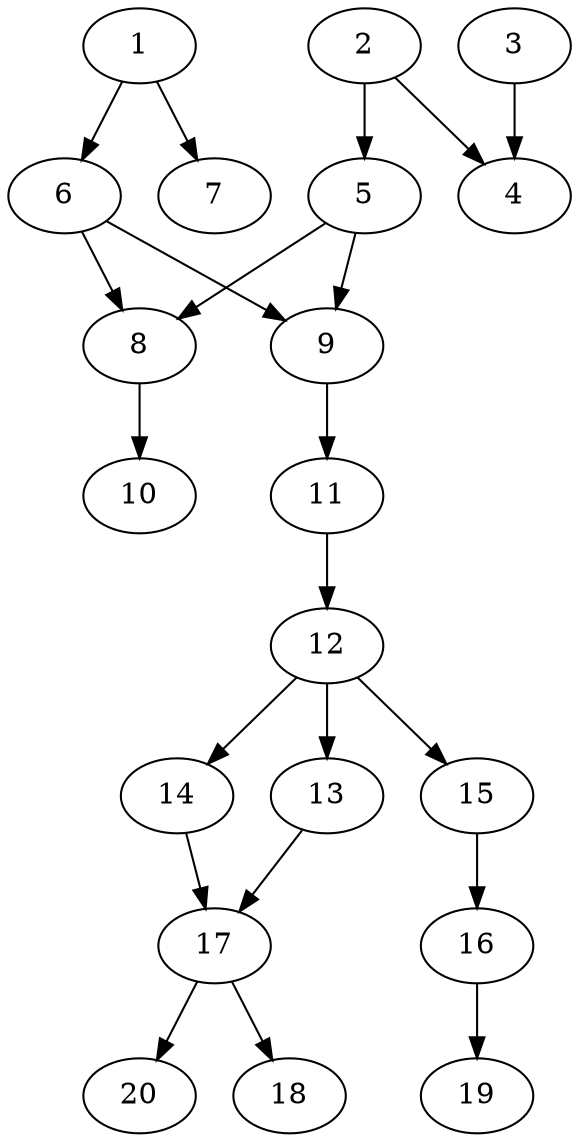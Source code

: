// DAG automatically generated by daggen at Sat Jul 27 15:35:52 2019
// ./daggen --dot -n 20 --ccr 0.4 --fat 0.4 --regular 0.5 --density 0.6 --mindata 5242880 --maxdata 52428800 
digraph G {
  1 [size="37693440", alpha="0.12", expect_size="15077376"] 
  1 -> 6 [size ="15077376"]
  1 -> 7 [size ="15077376"]
  2 [size="104788480", alpha="0.05", expect_size="41915392"] 
  2 -> 4 [size ="41915392"]
  2 -> 5 [size ="41915392"]
  3 [size="37946880", alpha="0.07", expect_size="15178752"] 
  3 -> 4 [size ="15178752"]
  4 [size="80604160", alpha="0.04", expect_size="32241664"] 
  5 [size="66941440", alpha="0.15", expect_size="26776576"] 
  5 -> 8 [size ="26776576"]
  5 -> 9 [size ="26776576"]
  6 [size="73530880", alpha="0.02", expect_size="29412352"] 
  6 -> 8 [size ="29412352"]
  6 -> 9 [size ="29412352"]
  7 [size="126420480", alpha="0.14", expect_size="50568192"] 
  8 [size="54382080", alpha="0.09", expect_size="21752832"] 
  8 -> 10 [size ="21752832"]
  9 [size="45578240", alpha="0.19", expect_size="18231296"] 
  9 -> 11 [size ="18231296"]
  10 [size="63790080", alpha="0.08", expect_size="25516032"] 
  11 [size="52398080", alpha="0.09", expect_size="20959232"] 
  11 -> 12 [size ="20959232"]
  12 [size="123407360", alpha="0.15", expect_size="49362944"] 
  12 -> 13 [size ="49362944"]
  12 -> 14 [size ="49362944"]
  12 -> 15 [size ="49362944"]
  13 [size="35274240", alpha="0.05", expect_size="14109696"] 
  13 -> 17 [size ="14109696"]
  14 [size="75778560", alpha="0.17", expect_size="30311424"] 
  14 -> 17 [size ="30311424"]
  15 [size="100392960", alpha="0.18", expect_size="40157184"] 
  15 -> 16 [size ="40157184"]
  16 [size="73661440", alpha="0.18", expect_size="29464576"] 
  16 -> 19 [size ="29464576"]
  17 [size="87360000", alpha="0.03", expect_size="34944000"] 
  17 -> 18 [size ="34944000"]
  17 -> 20 [size ="34944000"]
  18 [size="49605120", alpha="0.20", expect_size="19842048"] 
  19 [size="100183040", alpha="0.02", expect_size="40073216"] 
  20 [size="91765760", alpha="0.19", expect_size="36706304"] 
}

